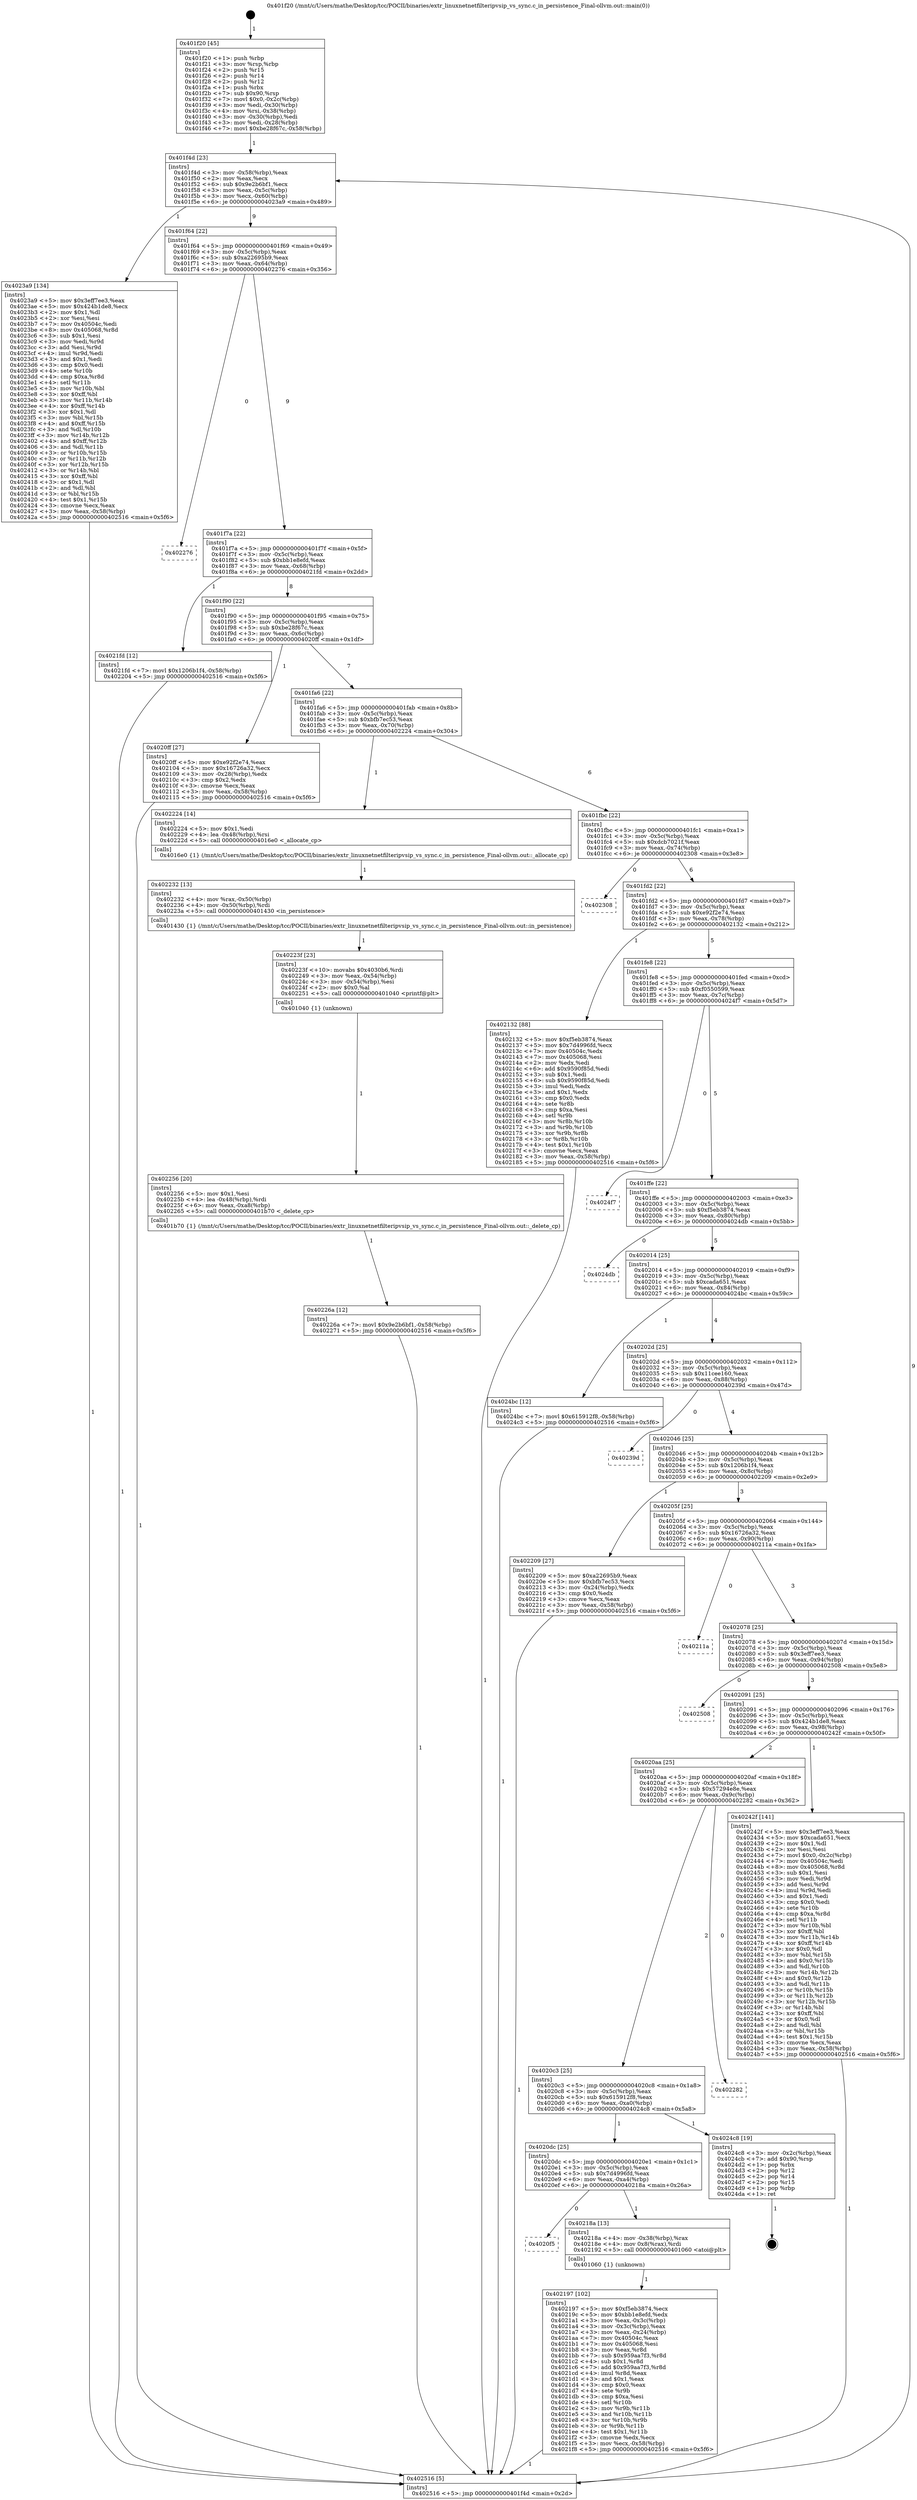 digraph "0x401f20" {
  label = "0x401f20 (/mnt/c/Users/mathe/Desktop/tcc/POCII/binaries/extr_linuxnetnetfilteripvsip_vs_sync.c_in_persistence_Final-ollvm.out::main(0))"
  labelloc = "t"
  node[shape=record]

  Entry [label="",width=0.3,height=0.3,shape=circle,fillcolor=black,style=filled]
  "0x401f4d" [label="{
     0x401f4d [23]\l
     | [instrs]\l
     &nbsp;&nbsp;0x401f4d \<+3\>: mov -0x58(%rbp),%eax\l
     &nbsp;&nbsp;0x401f50 \<+2\>: mov %eax,%ecx\l
     &nbsp;&nbsp;0x401f52 \<+6\>: sub $0x9e2b6bf1,%ecx\l
     &nbsp;&nbsp;0x401f58 \<+3\>: mov %eax,-0x5c(%rbp)\l
     &nbsp;&nbsp;0x401f5b \<+3\>: mov %ecx,-0x60(%rbp)\l
     &nbsp;&nbsp;0x401f5e \<+6\>: je 00000000004023a9 \<main+0x489\>\l
  }"]
  "0x4023a9" [label="{
     0x4023a9 [134]\l
     | [instrs]\l
     &nbsp;&nbsp;0x4023a9 \<+5\>: mov $0x3eff7ee3,%eax\l
     &nbsp;&nbsp;0x4023ae \<+5\>: mov $0x424b1de8,%ecx\l
     &nbsp;&nbsp;0x4023b3 \<+2\>: mov $0x1,%dl\l
     &nbsp;&nbsp;0x4023b5 \<+2\>: xor %esi,%esi\l
     &nbsp;&nbsp;0x4023b7 \<+7\>: mov 0x40504c,%edi\l
     &nbsp;&nbsp;0x4023be \<+8\>: mov 0x405068,%r8d\l
     &nbsp;&nbsp;0x4023c6 \<+3\>: sub $0x1,%esi\l
     &nbsp;&nbsp;0x4023c9 \<+3\>: mov %edi,%r9d\l
     &nbsp;&nbsp;0x4023cc \<+3\>: add %esi,%r9d\l
     &nbsp;&nbsp;0x4023cf \<+4\>: imul %r9d,%edi\l
     &nbsp;&nbsp;0x4023d3 \<+3\>: and $0x1,%edi\l
     &nbsp;&nbsp;0x4023d6 \<+3\>: cmp $0x0,%edi\l
     &nbsp;&nbsp;0x4023d9 \<+4\>: sete %r10b\l
     &nbsp;&nbsp;0x4023dd \<+4\>: cmp $0xa,%r8d\l
     &nbsp;&nbsp;0x4023e1 \<+4\>: setl %r11b\l
     &nbsp;&nbsp;0x4023e5 \<+3\>: mov %r10b,%bl\l
     &nbsp;&nbsp;0x4023e8 \<+3\>: xor $0xff,%bl\l
     &nbsp;&nbsp;0x4023eb \<+3\>: mov %r11b,%r14b\l
     &nbsp;&nbsp;0x4023ee \<+4\>: xor $0xff,%r14b\l
     &nbsp;&nbsp;0x4023f2 \<+3\>: xor $0x1,%dl\l
     &nbsp;&nbsp;0x4023f5 \<+3\>: mov %bl,%r15b\l
     &nbsp;&nbsp;0x4023f8 \<+4\>: and $0xff,%r15b\l
     &nbsp;&nbsp;0x4023fc \<+3\>: and %dl,%r10b\l
     &nbsp;&nbsp;0x4023ff \<+3\>: mov %r14b,%r12b\l
     &nbsp;&nbsp;0x402402 \<+4\>: and $0xff,%r12b\l
     &nbsp;&nbsp;0x402406 \<+3\>: and %dl,%r11b\l
     &nbsp;&nbsp;0x402409 \<+3\>: or %r10b,%r15b\l
     &nbsp;&nbsp;0x40240c \<+3\>: or %r11b,%r12b\l
     &nbsp;&nbsp;0x40240f \<+3\>: xor %r12b,%r15b\l
     &nbsp;&nbsp;0x402412 \<+3\>: or %r14b,%bl\l
     &nbsp;&nbsp;0x402415 \<+3\>: xor $0xff,%bl\l
     &nbsp;&nbsp;0x402418 \<+3\>: or $0x1,%dl\l
     &nbsp;&nbsp;0x40241b \<+2\>: and %dl,%bl\l
     &nbsp;&nbsp;0x40241d \<+3\>: or %bl,%r15b\l
     &nbsp;&nbsp;0x402420 \<+4\>: test $0x1,%r15b\l
     &nbsp;&nbsp;0x402424 \<+3\>: cmovne %ecx,%eax\l
     &nbsp;&nbsp;0x402427 \<+3\>: mov %eax,-0x58(%rbp)\l
     &nbsp;&nbsp;0x40242a \<+5\>: jmp 0000000000402516 \<main+0x5f6\>\l
  }"]
  "0x401f64" [label="{
     0x401f64 [22]\l
     | [instrs]\l
     &nbsp;&nbsp;0x401f64 \<+5\>: jmp 0000000000401f69 \<main+0x49\>\l
     &nbsp;&nbsp;0x401f69 \<+3\>: mov -0x5c(%rbp),%eax\l
     &nbsp;&nbsp;0x401f6c \<+5\>: sub $0xa22695b9,%eax\l
     &nbsp;&nbsp;0x401f71 \<+3\>: mov %eax,-0x64(%rbp)\l
     &nbsp;&nbsp;0x401f74 \<+6\>: je 0000000000402276 \<main+0x356\>\l
  }"]
  Exit [label="",width=0.3,height=0.3,shape=circle,fillcolor=black,style=filled,peripheries=2]
  "0x402276" [label="{
     0x402276\l
  }", style=dashed]
  "0x401f7a" [label="{
     0x401f7a [22]\l
     | [instrs]\l
     &nbsp;&nbsp;0x401f7a \<+5\>: jmp 0000000000401f7f \<main+0x5f\>\l
     &nbsp;&nbsp;0x401f7f \<+3\>: mov -0x5c(%rbp),%eax\l
     &nbsp;&nbsp;0x401f82 \<+5\>: sub $0xbb1e8efd,%eax\l
     &nbsp;&nbsp;0x401f87 \<+3\>: mov %eax,-0x68(%rbp)\l
     &nbsp;&nbsp;0x401f8a \<+6\>: je 00000000004021fd \<main+0x2dd\>\l
  }"]
  "0x40226a" [label="{
     0x40226a [12]\l
     | [instrs]\l
     &nbsp;&nbsp;0x40226a \<+7\>: movl $0x9e2b6bf1,-0x58(%rbp)\l
     &nbsp;&nbsp;0x402271 \<+5\>: jmp 0000000000402516 \<main+0x5f6\>\l
  }"]
  "0x4021fd" [label="{
     0x4021fd [12]\l
     | [instrs]\l
     &nbsp;&nbsp;0x4021fd \<+7\>: movl $0x1206b1f4,-0x58(%rbp)\l
     &nbsp;&nbsp;0x402204 \<+5\>: jmp 0000000000402516 \<main+0x5f6\>\l
  }"]
  "0x401f90" [label="{
     0x401f90 [22]\l
     | [instrs]\l
     &nbsp;&nbsp;0x401f90 \<+5\>: jmp 0000000000401f95 \<main+0x75\>\l
     &nbsp;&nbsp;0x401f95 \<+3\>: mov -0x5c(%rbp),%eax\l
     &nbsp;&nbsp;0x401f98 \<+5\>: sub $0xbe28f67c,%eax\l
     &nbsp;&nbsp;0x401f9d \<+3\>: mov %eax,-0x6c(%rbp)\l
     &nbsp;&nbsp;0x401fa0 \<+6\>: je 00000000004020ff \<main+0x1df\>\l
  }"]
  "0x402256" [label="{
     0x402256 [20]\l
     | [instrs]\l
     &nbsp;&nbsp;0x402256 \<+5\>: mov $0x1,%esi\l
     &nbsp;&nbsp;0x40225b \<+4\>: lea -0x48(%rbp),%rdi\l
     &nbsp;&nbsp;0x40225f \<+6\>: mov %eax,-0xa8(%rbp)\l
     &nbsp;&nbsp;0x402265 \<+5\>: call 0000000000401b70 \<_delete_cp\>\l
     | [calls]\l
     &nbsp;&nbsp;0x401b70 \{1\} (/mnt/c/Users/mathe/Desktop/tcc/POCII/binaries/extr_linuxnetnetfilteripvsip_vs_sync.c_in_persistence_Final-ollvm.out::_delete_cp)\l
  }"]
  "0x4020ff" [label="{
     0x4020ff [27]\l
     | [instrs]\l
     &nbsp;&nbsp;0x4020ff \<+5\>: mov $0xe92f2e74,%eax\l
     &nbsp;&nbsp;0x402104 \<+5\>: mov $0x16726a32,%ecx\l
     &nbsp;&nbsp;0x402109 \<+3\>: mov -0x28(%rbp),%edx\l
     &nbsp;&nbsp;0x40210c \<+3\>: cmp $0x2,%edx\l
     &nbsp;&nbsp;0x40210f \<+3\>: cmovne %ecx,%eax\l
     &nbsp;&nbsp;0x402112 \<+3\>: mov %eax,-0x58(%rbp)\l
     &nbsp;&nbsp;0x402115 \<+5\>: jmp 0000000000402516 \<main+0x5f6\>\l
  }"]
  "0x401fa6" [label="{
     0x401fa6 [22]\l
     | [instrs]\l
     &nbsp;&nbsp;0x401fa6 \<+5\>: jmp 0000000000401fab \<main+0x8b\>\l
     &nbsp;&nbsp;0x401fab \<+3\>: mov -0x5c(%rbp),%eax\l
     &nbsp;&nbsp;0x401fae \<+5\>: sub $0xbfb7ec53,%eax\l
     &nbsp;&nbsp;0x401fb3 \<+3\>: mov %eax,-0x70(%rbp)\l
     &nbsp;&nbsp;0x401fb6 \<+6\>: je 0000000000402224 \<main+0x304\>\l
  }"]
  "0x402516" [label="{
     0x402516 [5]\l
     | [instrs]\l
     &nbsp;&nbsp;0x402516 \<+5\>: jmp 0000000000401f4d \<main+0x2d\>\l
  }"]
  "0x401f20" [label="{
     0x401f20 [45]\l
     | [instrs]\l
     &nbsp;&nbsp;0x401f20 \<+1\>: push %rbp\l
     &nbsp;&nbsp;0x401f21 \<+3\>: mov %rsp,%rbp\l
     &nbsp;&nbsp;0x401f24 \<+2\>: push %r15\l
     &nbsp;&nbsp;0x401f26 \<+2\>: push %r14\l
     &nbsp;&nbsp;0x401f28 \<+2\>: push %r12\l
     &nbsp;&nbsp;0x401f2a \<+1\>: push %rbx\l
     &nbsp;&nbsp;0x401f2b \<+7\>: sub $0x90,%rsp\l
     &nbsp;&nbsp;0x401f32 \<+7\>: movl $0x0,-0x2c(%rbp)\l
     &nbsp;&nbsp;0x401f39 \<+3\>: mov %edi,-0x30(%rbp)\l
     &nbsp;&nbsp;0x401f3c \<+4\>: mov %rsi,-0x38(%rbp)\l
     &nbsp;&nbsp;0x401f40 \<+3\>: mov -0x30(%rbp),%edi\l
     &nbsp;&nbsp;0x401f43 \<+3\>: mov %edi,-0x28(%rbp)\l
     &nbsp;&nbsp;0x401f46 \<+7\>: movl $0xbe28f67c,-0x58(%rbp)\l
  }"]
  "0x40223f" [label="{
     0x40223f [23]\l
     | [instrs]\l
     &nbsp;&nbsp;0x40223f \<+10\>: movabs $0x4030b6,%rdi\l
     &nbsp;&nbsp;0x402249 \<+3\>: mov %eax,-0x54(%rbp)\l
     &nbsp;&nbsp;0x40224c \<+3\>: mov -0x54(%rbp),%esi\l
     &nbsp;&nbsp;0x40224f \<+2\>: mov $0x0,%al\l
     &nbsp;&nbsp;0x402251 \<+5\>: call 0000000000401040 \<printf@plt\>\l
     | [calls]\l
     &nbsp;&nbsp;0x401040 \{1\} (unknown)\l
  }"]
  "0x402224" [label="{
     0x402224 [14]\l
     | [instrs]\l
     &nbsp;&nbsp;0x402224 \<+5\>: mov $0x1,%edi\l
     &nbsp;&nbsp;0x402229 \<+4\>: lea -0x48(%rbp),%rsi\l
     &nbsp;&nbsp;0x40222d \<+5\>: call 00000000004016e0 \<_allocate_cp\>\l
     | [calls]\l
     &nbsp;&nbsp;0x4016e0 \{1\} (/mnt/c/Users/mathe/Desktop/tcc/POCII/binaries/extr_linuxnetnetfilteripvsip_vs_sync.c_in_persistence_Final-ollvm.out::_allocate_cp)\l
  }"]
  "0x401fbc" [label="{
     0x401fbc [22]\l
     | [instrs]\l
     &nbsp;&nbsp;0x401fbc \<+5\>: jmp 0000000000401fc1 \<main+0xa1\>\l
     &nbsp;&nbsp;0x401fc1 \<+3\>: mov -0x5c(%rbp),%eax\l
     &nbsp;&nbsp;0x401fc4 \<+5\>: sub $0xdcb7021f,%eax\l
     &nbsp;&nbsp;0x401fc9 \<+3\>: mov %eax,-0x74(%rbp)\l
     &nbsp;&nbsp;0x401fcc \<+6\>: je 0000000000402308 \<main+0x3e8\>\l
  }"]
  "0x402232" [label="{
     0x402232 [13]\l
     | [instrs]\l
     &nbsp;&nbsp;0x402232 \<+4\>: mov %rax,-0x50(%rbp)\l
     &nbsp;&nbsp;0x402236 \<+4\>: mov -0x50(%rbp),%rdi\l
     &nbsp;&nbsp;0x40223a \<+5\>: call 0000000000401430 \<in_persistence\>\l
     | [calls]\l
     &nbsp;&nbsp;0x401430 \{1\} (/mnt/c/Users/mathe/Desktop/tcc/POCII/binaries/extr_linuxnetnetfilteripvsip_vs_sync.c_in_persistence_Final-ollvm.out::in_persistence)\l
  }"]
  "0x402308" [label="{
     0x402308\l
  }", style=dashed]
  "0x401fd2" [label="{
     0x401fd2 [22]\l
     | [instrs]\l
     &nbsp;&nbsp;0x401fd2 \<+5\>: jmp 0000000000401fd7 \<main+0xb7\>\l
     &nbsp;&nbsp;0x401fd7 \<+3\>: mov -0x5c(%rbp),%eax\l
     &nbsp;&nbsp;0x401fda \<+5\>: sub $0xe92f2e74,%eax\l
     &nbsp;&nbsp;0x401fdf \<+3\>: mov %eax,-0x78(%rbp)\l
     &nbsp;&nbsp;0x401fe2 \<+6\>: je 0000000000402132 \<main+0x212\>\l
  }"]
  "0x402197" [label="{
     0x402197 [102]\l
     | [instrs]\l
     &nbsp;&nbsp;0x402197 \<+5\>: mov $0xf5eb3874,%ecx\l
     &nbsp;&nbsp;0x40219c \<+5\>: mov $0xbb1e8efd,%edx\l
     &nbsp;&nbsp;0x4021a1 \<+3\>: mov %eax,-0x3c(%rbp)\l
     &nbsp;&nbsp;0x4021a4 \<+3\>: mov -0x3c(%rbp),%eax\l
     &nbsp;&nbsp;0x4021a7 \<+3\>: mov %eax,-0x24(%rbp)\l
     &nbsp;&nbsp;0x4021aa \<+7\>: mov 0x40504c,%eax\l
     &nbsp;&nbsp;0x4021b1 \<+7\>: mov 0x405068,%esi\l
     &nbsp;&nbsp;0x4021b8 \<+3\>: mov %eax,%r8d\l
     &nbsp;&nbsp;0x4021bb \<+7\>: sub $0x959aa7f3,%r8d\l
     &nbsp;&nbsp;0x4021c2 \<+4\>: sub $0x1,%r8d\l
     &nbsp;&nbsp;0x4021c6 \<+7\>: add $0x959aa7f3,%r8d\l
     &nbsp;&nbsp;0x4021cd \<+4\>: imul %r8d,%eax\l
     &nbsp;&nbsp;0x4021d1 \<+3\>: and $0x1,%eax\l
     &nbsp;&nbsp;0x4021d4 \<+3\>: cmp $0x0,%eax\l
     &nbsp;&nbsp;0x4021d7 \<+4\>: sete %r9b\l
     &nbsp;&nbsp;0x4021db \<+3\>: cmp $0xa,%esi\l
     &nbsp;&nbsp;0x4021de \<+4\>: setl %r10b\l
     &nbsp;&nbsp;0x4021e2 \<+3\>: mov %r9b,%r11b\l
     &nbsp;&nbsp;0x4021e5 \<+3\>: and %r10b,%r11b\l
     &nbsp;&nbsp;0x4021e8 \<+3\>: xor %r10b,%r9b\l
     &nbsp;&nbsp;0x4021eb \<+3\>: or %r9b,%r11b\l
     &nbsp;&nbsp;0x4021ee \<+4\>: test $0x1,%r11b\l
     &nbsp;&nbsp;0x4021f2 \<+3\>: cmovne %edx,%ecx\l
     &nbsp;&nbsp;0x4021f5 \<+3\>: mov %ecx,-0x58(%rbp)\l
     &nbsp;&nbsp;0x4021f8 \<+5\>: jmp 0000000000402516 \<main+0x5f6\>\l
  }"]
  "0x402132" [label="{
     0x402132 [88]\l
     | [instrs]\l
     &nbsp;&nbsp;0x402132 \<+5\>: mov $0xf5eb3874,%eax\l
     &nbsp;&nbsp;0x402137 \<+5\>: mov $0x7d4996fd,%ecx\l
     &nbsp;&nbsp;0x40213c \<+7\>: mov 0x40504c,%edx\l
     &nbsp;&nbsp;0x402143 \<+7\>: mov 0x405068,%esi\l
     &nbsp;&nbsp;0x40214a \<+2\>: mov %edx,%edi\l
     &nbsp;&nbsp;0x40214c \<+6\>: add $0x9590f85d,%edi\l
     &nbsp;&nbsp;0x402152 \<+3\>: sub $0x1,%edi\l
     &nbsp;&nbsp;0x402155 \<+6\>: sub $0x9590f85d,%edi\l
     &nbsp;&nbsp;0x40215b \<+3\>: imul %edi,%edx\l
     &nbsp;&nbsp;0x40215e \<+3\>: and $0x1,%edx\l
     &nbsp;&nbsp;0x402161 \<+3\>: cmp $0x0,%edx\l
     &nbsp;&nbsp;0x402164 \<+4\>: sete %r8b\l
     &nbsp;&nbsp;0x402168 \<+3\>: cmp $0xa,%esi\l
     &nbsp;&nbsp;0x40216b \<+4\>: setl %r9b\l
     &nbsp;&nbsp;0x40216f \<+3\>: mov %r8b,%r10b\l
     &nbsp;&nbsp;0x402172 \<+3\>: and %r9b,%r10b\l
     &nbsp;&nbsp;0x402175 \<+3\>: xor %r9b,%r8b\l
     &nbsp;&nbsp;0x402178 \<+3\>: or %r8b,%r10b\l
     &nbsp;&nbsp;0x40217b \<+4\>: test $0x1,%r10b\l
     &nbsp;&nbsp;0x40217f \<+3\>: cmovne %ecx,%eax\l
     &nbsp;&nbsp;0x402182 \<+3\>: mov %eax,-0x58(%rbp)\l
     &nbsp;&nbsp;0x402185 \<+5\>: jmp 0000000000402516 \<main+0x5f6\>\l
  }"]
  "0x401fe8" [label="{
     0x401fe8 [22]\l
     | [instrs]\l
     &nbsp;&nbsp;0x401fe8 \<+5\>: jmp 0000000000401fed \<main+0xcd\>\l
     &nbsp;&nbsp;0x401fed \<+3\>: mov -0x5c(%rbp),%eax\l
     &nbsp;&nbsp;0x401ff0 \<+5\>: sub $0xf0550599,%eax\l
     &nbsp;&nbsp;0x401ff5 \<+3\>: mov %eax,-0x7c(%rbp)\l
     &nbsp;&nbsp;0x401ff8 \<+6\>: je 00000000004024f7 \<main+0x5d7\>\l
  }"]
  "0x4020f5" [label="{
     0x4020f5\l
  }", style=dashed]
  "0x4024f7" [label="{
     0x4024f7\l
  }", style=dashed]
  "0x401ffe" [label="{
     0x401ffe [22]\l
     | [instrs]\l
     &nbsp;&nbsp;0x401ffe \<+5\>: jmp 0000000000402003 \<main+0xe3\>\l
     &nbsp;&nbsp;0x402003 \<+3\>: mov -0x5c(%rbp),%eax\l
     &nbsp;&nbsp;0x402006 \<+5\>: sub $0xf5eb3874,%eax\l
     &nbsp;&nbsp;0x40200b \<+3\>: mov %eax,-0x80(%rbp)\l
     &nbsp;&nbsp;0x40200e \<+6\>: je 00000000004024db \<main+0x5bb\>\l
  }"]
  "0x40218a" [label="{
     0x40218a [13]\l
     | [instrs]\l
     &nbsp;&nbsp;0x40218a \<+4\>: mov -0x38(%rbp),%rax\l
     &nbsp;&nbsp;0x40218e \<+4\>: mov 0x8(%rax),%rdi\l
     &nbsp;&nbsp;0x402192 \<+5\>: call 0000000000401060 \<atoi@plt\>\l
     | [calls]\l
     &nbsp;&nbsp;0x401060 \{1\} (unknown)\l
  }"]
  "0x4024db" [label="{
     0x4024db\l
  }", style=dashed]
  "0x402014" [label="{
     0x402014 [25]\l
     | [instrs]\l
     &nbsp;&nbsp;0x402014 \<+5\>: jmp 0000000000402019 \<main+0xf9\>\l
     &nbsp;&nbsp;0x402019 \<+3\>: mov -0x5c(%rbp),%eax\l
     &nbsp;&nbsp;0x40201c \<+5\>: sub $0xcada651,%eax\l
     &nbsp;&nbsp;0x402021 \<+6\>: mov %eax,-0x84(%rbp)\l
     &nbsp;&nbsp;0x402027 \<+6\>: je 00000000004024bc \<main+0x59c\>\l
  }"]
  "0x4020dc" [label="{
     0x4020dc [25]\l
     | [instrs]\l
     &nbsp;&nbsp;0x4020dc \<+5\>: jmp 00000000004020e1 \<main+0x1c1\>\l
     &nbsp;&nbsp;0x4020e1 \<+3\>: mov -0x5c(%rbp),%eax\l
     &nbsp;&nbsp;0x4020e4 \<+5\>: sub $0x7d4996fd,%eax\l
     &nbsp;&nbsp;0x4020e9 \<+6\>: mov %eax,-0xa4(%rbp)\l
     &nbsp;&nbsp;0x4020ef \<+6\>: je 000000000040218a \<main+0x26a\>\l
  }"]
  "0x4024bc" [label="{
     0x4024bc [12]\l
     | [instrs]\l
     &nbsp;&nbsp;0x4024bc \<+7\>: movl $0x615912f8,-0x58(%rbp)\l
     &nbsp;&nbsp;0x4024c3 \<+5\>: jmp 0000000000402516 \<main+0x5f6\>\l
  }"]
  "0x40202d" [label="{
     0x40202d [25]\l
     | [instrs]\l
     &nbsp;&nbsp;0x40202d \<+5\>: jmp 0000000000402032 \<main+0x112\>\l
     &nbsp;&nbsp;0x402032 \<+3\>: mov -0x5c(%rbp),%eax\l
     &nbsp;&nbsp;0x402035 \<+5\>: sub $0x11cee160,%eax\l
     &nbsp;&nbsp;0x40203a \<+6\>: mov %eax,-0x88(%rbp)\l
     &nbsp;&nbsp;0x402040 \<+6\>: je 000000000040239d \<main+0x47d\>\l
  }"]
  "0x4024c8" [label="{
     0x4024c8 [19]\l
     | [instrs]\l
     &nbsp;&nbsp;0x4024c8 \<+3\>: mov -0x2c(%rbp),%eax\l
     &nbsp;&nbsp;0x4024cb \<+7\>: add $0x90,%rsp\l
     &nbsp;&nbsp;0x4024d2 \<+1\>: pop %rbx\l
     &nbsp;&nbsp;0x4024d3 \<+2\>: pop %r12\l
     &nbsp;&nbsp;0x4024d5 \<+2\>: pop %r14\l
     &nbsp;&nbsp;0x4024d7 \<+2\>: pop %r15\l
     &nbsp;&nbsp;0x4024d9 \<+1\>: pop %rbp\l
     &nbsp;&nbsp;0x4024da \<+1\>: ret\l
  }"]
  "0x40239d" [label="{
     0x40239d\l
  }", style=dashed]
  "0x402046" [label="{
     0x402046 [25]\l
     | [instrs]\l
     &nbsp;&nbsp;0x402046 \<+5\>: jmp 000000000040204b \<main+0x12b\>\l
     &nbsp;&nbsp;0x40204b \<+3\>: mov -0x5c(%rbp),%eax\l
     &nbsp;&nbsp;0x40204e \<+5\>: sub $0x1206b1f4,%eax\l
     &nbsp;&nbsp;0x402053 \<+6\>: mov %eax,-0x8c(%rbp)\l
     &nbsp;&nbsp;0x402059 \<+6\>: je 0000000000402209 \<main+0x2e9\>\l
  }"]
  "0x4020c3" [label="{
     0x4020c3 [25]\l
     | [instrs]\l
     &nbsp;&nbsp;0x4020c3 \<+5\>: jmp 00000000004020c8 \<main+0x1a8\>\l
     &nbsp;&nbsp;0x4020c8 \<+3\>: mov -0x5c(%rbp),%eax\l
     &nbsp;&nbsp;0x4020cb \<+5\>: sub $0x615912f8,%eax\l
     &nbsp;&nbsp;0x4020d0 \<+6\>: mov %eax,-0xa0(%rbp)\l
     &nbsp;&nbsp;0x4020d6 \<+6\>: je 00000000004024c8 \<main+0x5a8\>\l
  }"]
  "0x402209" [label="{
     0x402209 [27]\l
     | [instrs]\l
     &nbsp;&nbsp;0x402209 \<+5\>: mov $0xa22695b9,%eax\l
     &nbsp;&nbsp;0x40220e \<+5\>: mov $0xbfb7ec53,%ecx\l
     &nbsp;&nbsp;0x402213 \<+3\>: mov -0x24(%rbp),%edx\l
     &nbsp;&nbsp;0x402216 \<+3\>: cmp $0x0,%edx\l
     &nbsp;&nbsp;0x402219 \<+3\>: cmove %ecx,%eax\l
     &nbsp;&nbsp;0x40221c \<+3\>: mov %eax,-0x58(%rbp)\l
     &nbsp;&nbsp;0x40221f \<+5\>: jmp 0000000000402516 \<main+0x5f6\>\l
  }"]
  "0x40205f" [label="{
     0x40205f [25]\l
     | [instrs]\l
     &nbsp;&nbsp;0x40205f \<+5\>: jmp 0000000000402064 \<main+0x144\>\l
     &nbsp;&nbsp;0x402064 \<+3\>: mov -0x5c(%rbp),%eax\l
     &nbsp;&nbsp;0x402067 \<+5\>: sub $0x16726a32,%eax\l
     &nbsp;&nbsp;0x40206c \<+6\>: mov %eax,-0x90(%rbp)\l
     &nbsp;&nbsp;0x402072 \<+6\>: je 000000000040211a \<main+0x1fa\>\l
  }"]
  "0x402282" [label="{
     0x402282\l
  }", style=dashed]
  "0x40211a" [label="{
     0x40211a\l
  }", style=dashed]
  "0x402078" [label="{
     0x402078 [25]\l
     | [instrs]\l
     &nbsp;&nbsp;0x402078 \<+5\>: jmp 000000000040207d \<main+0x15d\>\l
     &nbsp;&nbsp;0x40207d \<+3\>: mov -0x5c(%rbp),%eax\l
     &nbsp;&nbsp;0x402080 \<+5\>: sub $0x3eff7ee3,%eax\l
     &nbsp;&nbsp;0x402085 \<+6\>: mov %eax,-0x94(%rbp)\l
     &nbsp;&nbsp;0x40208b \<+6\>: je 0000000000402508 \<main+0x5e8\>\l
  }"]
  "0x4020aa" [label="{
     0x4020aa [25]\l
     | [instrs]\l
     &nbsp;&nbsp;0x4020aa \<+5\>: jmp 00000000004020af \<main+0x18f\>\l
     &nbsp;&nbsp;0x4020af \<+3\>: mov -0x5c(%rbp),%eax\l
     &nbsp;&nbsp;0x4020b2 \<+5\>: sub $0x57294e8e,%eax\l
     &nbsp;&nbsp;0x4020b7 \<+6\>: mov %eax,-0x9c(%rbp)\l
     &nbsp;&nbsp;0x4020bd \<+6\>: je 0000000000402282 \<main+0x362\>\l
  }"]
  "0x402508" [label="{
     0x402508\l
  }", style=dashed]
  "0x402091" [label="{
     0x402091 [25]\l
     | [instrs]\l
     &nbsp;&nbsp;0x402091 \<+5\>: jmp 0000000000402096 \<main+0x176\>\l
     &nbsp;&nbsp;0x402096 \<+3\>: mov -0x5c(%rbp),%eax\l
     &nbsp;&nbsp;0x402099 \<+5\>: sub $0x424b1de8,%eax\l
     &nbsp;&nbsp;0x40209e \<+6\>: mov %eax,-0x98(%rbp)\l
     &nbsp;&nbsp;0x4020a4 \<+6\>: je 000000000040242f \<main+0x50f\>\l
  }"]
  "0x40242f" [label="{
     0x40242f [141]\l
     | [instrs]\l
     &nbsp;&nbsp;0x40242f \<+5\>: mov $0x3eff7ee3,%eax\l
     &nbsp;&nbsp;0x402434 \<+5\>: mov $0xcada651,%ecx\l
     &nbsp;&nbsp;0x402439 \<+2\>: mov $0x1,%dl\l
     &nbsp;&nbsp;0x40243b \<+2\>: xor %esi,%esi\l
     &nbsp;&nbsp;0x40243d \<+7\>: movl $0x0,-0x2c(%rbp)\l
     &nbsp;&nbsp;0x402444 \<+7\>: mov 0x40504c,%edi\l
     &nbsp;&nbsp;0x40244b \<+8\>: mov 0x405068,%r8d\l
     &nbsp;&nbsp;0x402453 \<+3\>: sub $0x1,%esi\l
     &nbsp;&nbsp;0x402456 \<+3\>: mov %edi,%r9d\l
     &nbsp;&nbsp;0x402459 \<+3\>: add %esi,%r9d\l
     &nbsp;&nbsp;0x40245c \<+4\>: imul %r9d,%edi\l
     &nbsp;&nbsp;0x402460 \<+3\>: and $0x1,%edi\l
     &nbsp;&nbsp;0x402463 \<+3\>: cmp $0x0,%edi\l
     &nbsp;&nbsp;0x402466 \<+4\>: sete %r10b\l
     &nbsp;&nbsp;0x40246a \<+4\>: cmp $0xa,%r8d\l
     &nbsp;&nbsp;0x40246e \<+4\>: setl %r11b\l
     &nbsp;&nbsp;0x402472 \<+3\>: mov %r10b,%bl\l
     &nbsp;&nbsp;0x402475 \<+3\>: xor $0xff,%bl\l
     &nbsp;&nbsp;0x402478 \<+3\>: mov %r11b,%r14b\l
     &nbsp;&nbsp;0x40247b \<+4\>: xor $0xff,%r14b\l
     &nbsp;&nbsp;0x40247f \<+3\>: xor $0x0,%dl\l
     &nbsp;&nbsp;0x402482 \<+3\>: mov %bl,%r15b\l
     &nbsp;&nbsp;0x402485 \<+4\>: and $0x0,%r15b\l
     &nbsp;&nbsp;0x402489 \<+3\>: and %dl,%r10b\l
     &nbsp;&nbsp;0x40248c \<+3\>: mov %r14b,%r12b\l
     &nbsp;&nbsp;0x40248f \<+4\>: and $0x0,%r12b\l
     &nbsp;&nbsp;0x402493 \<+3\>: and %dl,%r11b\l
     &nbsp;&nbsp;0x402496 \<+3\>: or %r10b,%r15b\l
     &nbsp;&nbsp;0x402499 \<+3\>: or %r11b,%r12b\l
     &nbsp;&nbsp;0x40249c \<+3\>: xor %r12b,%r15b\l
     &nbsp;&nbsp;0x40249f \<+3\>: or %r14b,%bl\l
     &nbsp;&nbsp;0x4024a2 \<+3\>: xor $0xff,%bl\l
     &nbsp;&nbsp;0x4024a5 \<+3\>: or $0x0,%dl\l
     &nbsp;&nbsp;0x4024a8 \<+2\>: and %dl,%bl\l
     &nbsp;&nbsp;0x4024aa \<+3\>: or %bl,%r15b\l
     &nbsp;&nbsp;0x4024ad \<+4\>: test $0x1,%r15b\l
     &nbsp;&nbsp;0x4024b1 \<+3\>: cmovne %ecx,%eax\l
     &nbsp;&nbsp;0x4024b4 \<+3\>: mov %eax,-0x58(%rbp)\l
     &nbsp;&nbsp;0x4024b7 \<+5\>: jmp 0000000000402516 \<main+0x5f6\>\l
  }"]
  Entry -> "0x401f20" [label=" 1"]
  "0x401f4d" -> "0x4023a9" [label=" 1"]
  "0x401f4d" -> "0x401f64" [label=" 9"]
  "0x4024c8" -> Exit [label=" 1"]
  "0x401f64" -> "0x402276" [label=" 0"]
  "0x401f64" -> "0x401f7a" [label=" 9"]
  "0x4024bc" -> "0x402516" [label=" 1"]
  "0x401f7a" -> "0x4021fd" [label=" 1"]
  "0x401f7a" -> "0x401f90" [label=" 8"]
  "0x40242f" -> "0x402516" [label=" 1"]
  "0x401f90" -> "0x4020ff" [label=" 1"]
  "0x401f90" -> "0x401fa6" [label=" 7"]
  "0x4020ff" -> "0x402516" [label=" 1"]
  "0x401f20" -> "0x401f4d" [label=" 1"]
  "0x402516" -> "0x401f4d" [label=" 9"]
  "0x4023a9" -> "0x402516" [label=" 1"]
  "0x401fa6" -> "0x402224" [label=" 1"]
  "0x401fa6" -> "0x401fbc" [label=" 6"]
  "0x40226a" -> "0x402516" [label=" 1"]
  "0x401fbc" -> "0x402308" [label=" 0"]
  "0x401fbc" -> "0x401fd2" [label=" 6"]
  "0x402256" -> "0x40226a" [label=" 1"]
  "0x401fd2" -> "0x402132" [label=" 1"]
  "0x401fd2" -> "0x401fe8" [label=" 5"]
  "0x402132" -> "0x402516" [label=" 1"]
  "0x40223f" -> "0x402256" [label=" 1"]
  "0x401fe8" -> "0x4024f7" [label=" 0"]
  "0x401fe8" -> "0x401ffe" [label=" 5"]
  "0x402232" -> "0x40223f" [label=" 1"]
  "0x401ffe" -> "0x4024db" [label=" 0"]
  "0x401ffe" -> "0x402014" [label=" 5"]
  "0x402224" -> "0x402232" [label=" 1"]
  "0x402014" -> "0x4024bc" [label=" 1"]
  "0x402014" -> "0x40202d" [label=" 4"]
  "0x4021fd" -> "0x402516" [label=" 1"]
  "0x40202d" -> "0x40239d" [label=" 0"]
  "0x40202d" -> "0x402046" [label=" 4"]
  "0x402197" -> "0x402516" [label=" 1"]
  "0x402046" -> "0x402209" [label=" 1"]
  "0x402046" -> "0x40205f" [label=" 3"]
  "0x4020dc" -> "0x4020f5" [label=" 0"]
  "0x40205f" -> "0x40211a" [label=" 0"]
  "0x40205f" -> "0x402078" [label=" 3"]
  "0x4020dc" -> "0x40218a" [label=" 1"]
  "0x402078" -> "0x402508" [label=" 0"]
  "0x402078" -> "0x402091" [label=" 3"]
  "0x4020c3" -> "0x4020dc" [label=" 1"]
  "0x402091" -> "0x40242f" [label=" 1"]
  "0x402091" -> "0x4020aa" [label=" 2"]
  "0x402209" -> "0x402516" [label=" 1"]
  "0x4020aa" -> "0x402282" [label=" 0"]
  "0x4020aa" -> "0x4020c3" [label=" 2"]
  "0x40218a" -> "0x402197" [label=" 1"]
  "0x4020c3" -> "0x4024c8" [label=" 1"]
}
